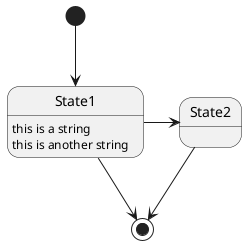 





wjmark02 
@startuml
[*] --> State1
State1 --> [*]
State1 : this is a string
State1 : this is another string

State1 -> State2
State2 --> [*]

@enduml
wjmark02



wjmark03
class Structural{}

/**
*@opt all
*@note Class
*/
class Counter extends Structural {
        static public int counter;
        public int getCounter%28%29;
}

/**
*@opt shape activeclass
*@opt all
*@note Active Class
*/
class RunningCounter extends Counter{}
wjmark03




wjmark04
digraph G {
    aize ="4,4";
    main [shape=box];
    main -> parse [weight=8];
    parse -> execute;
    main -> init [style=dotted];
    main -> cleanup;
    execute -> { make_string; printf}
    init -> make_string;
    edge [color=red];
    main -> printf [style=bold,label="100 times"];
    make_string [label="make a string"];
    node [shape=box,style=filled,color=".7 .3 1.0"];
    execute -> compare;
  }
wjmark04


wjmark05
@startuml
object Object01
object Object02
object Object03
object Object04
object Object05
object Object06
object Object07我
object Object08

Object01 <|-- Object02
Object03 *-- Object04
Object05 o-- "5" Object06
Object07我 .. Object08 : "some 我labels"
@enduml
wjmark05




wjmark06
@startuml
class Dummy {
- private field1
# protected field2
+ public field3
~ package method1()
- private method3()
# protected method4()
+ public method2()
}

class Dummy5 {
- private field1
# protected field2
+ public field3
~ package method1()
- private method3()
# protected method4()
+ public method2()
}

@enduml
wjmark06


wjmark07
@startuml

(*) --> if "Some Test" then

  -->[true] "activity 1"

  if "" then
    -> "activity 3" as a3
  else
    if "Other test" then
      -left-> "activity 5"
    else
      --> "activity 6"
    endif
  endif

else

  ->[false] "activity 2"

endif

a3 --> if "last test" then
  --> "activity 7"
else
  -> "activity 8"
endif

@enduml 
wjmark07

